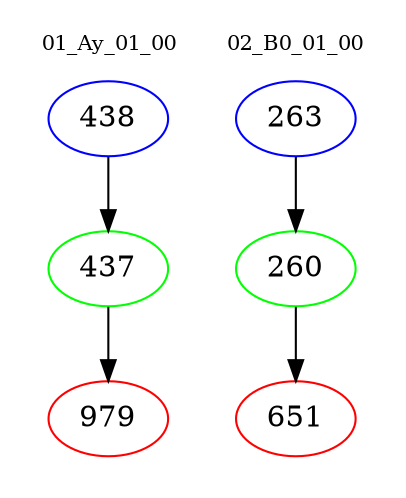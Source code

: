 digraph{
subgraph cluster_0 {
color = white
label = "01_Ay_01_00";
fontsize=10;
T0_438 [label="438", color="blue"]
T0_438 -> T0_437 [color="black"]
T0_437 [label="437", color="green"]
T0_437 -> T0_979 [color="black"]
T0_979 [label="979", color="red"]
}
subgraph cluster_1 {
color = white
label = "02_B0_01_00";
fontsize=10;
T1_263 [label="263", color="blue"]
T1_263 -> T1_260 [color="black"]
T1_260 [label="260", color="green"]
T1_260 -> T1_651 [color="black"]
T1_651 [label="651", color="red"]
}
}
